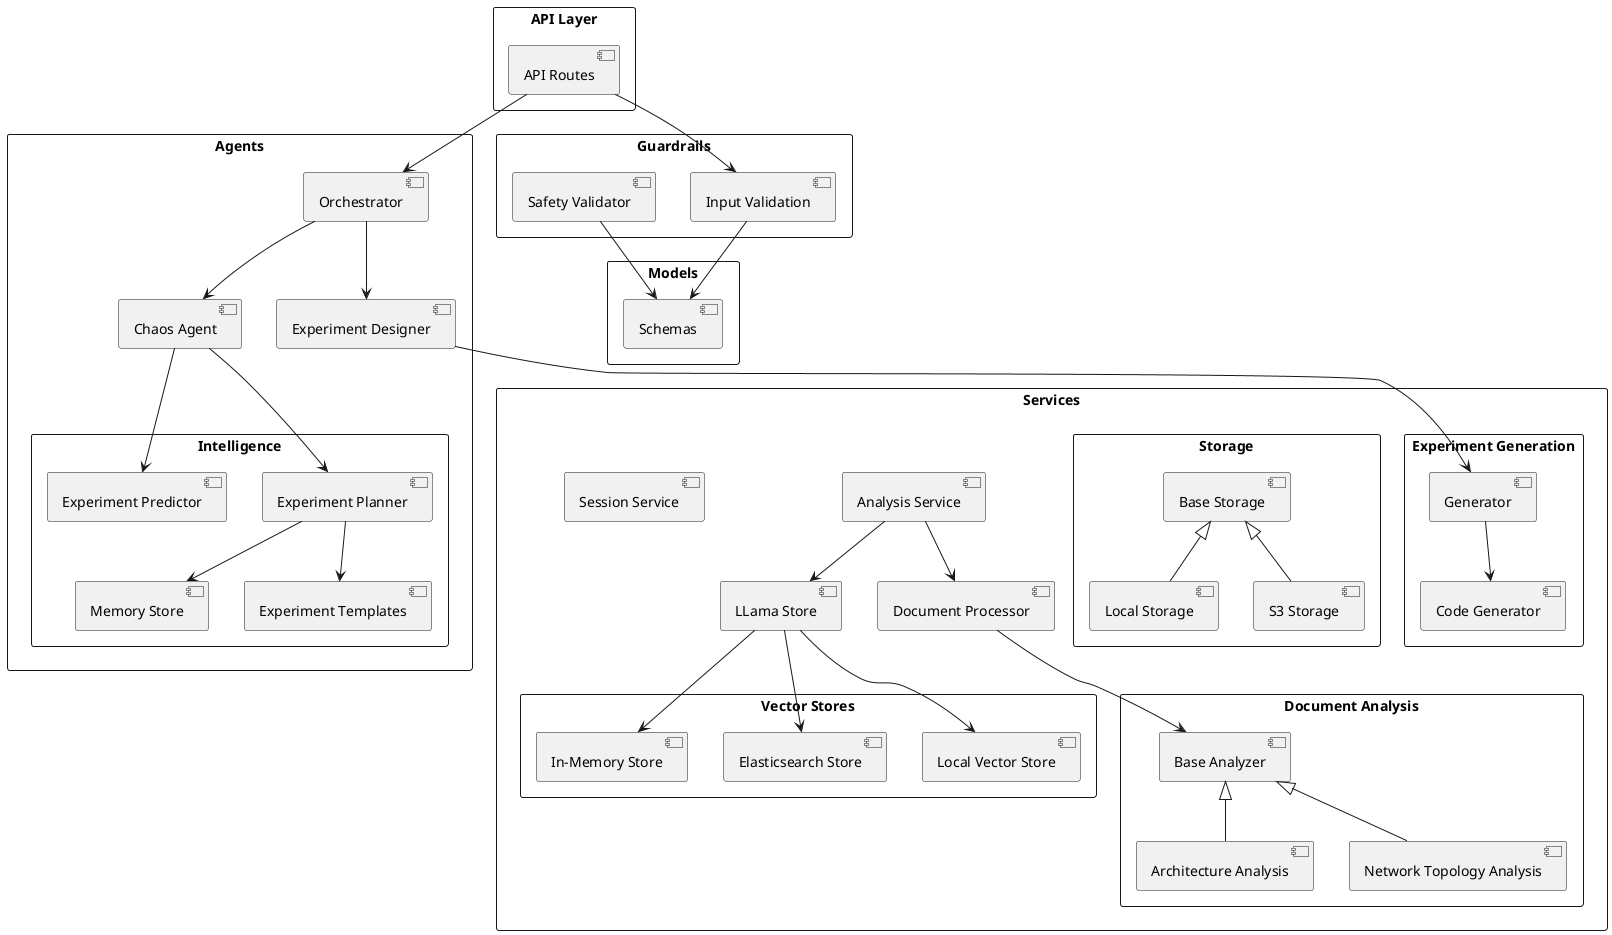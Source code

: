 @startuml Chaos Engineering Thinker Architecture

skinparam componentStyle uml2
skinparam packageStyle rectangle

package "API Layer" {
    [API Routes] as routes
}

package "Agents" {
    [Chaos Agent] as chaos_agent
    [Experiment Designer] as exp_designer
    [Orchestrator] as orchestrator
    
    package "Intelligence" {
        [Experiment Planner] as planner
        [Experiment Predictor] as predictor
        [Memory Store] as memory
        [Experiment Templates] as templates
    }
}

package "Services" {
    package "Document Analysis" {
        [Architecture Analysis] as arch_analysis
        [Network Topology Analysis] as network_analysis
        [Base Analyzer] as base_analyzer
    }
    
    package "Experiment Generation" {
        [Code Generator] as code_gen
        [Generator] as generator
    }
    
    package "Storage" {
        [Local Storage] as local_storage
        [S3 Storage] as s3_storage
        [Base Storage] as base_storage
    }
    
    package "Vector Stores" {
        [Local Vector Store] as local_vector
        [Elasticsearch Store] as elastic_store
        [In-Memory Store] as memory_store
    }
    
    [LLama Store] as llama_store
    [Document Processor] as doc_processor
    [Analysis Service] as analysis
    [Session Service] as session
}

package "Guardrails" {
    [Input Validation] as input_validation
    [Safety Validator] as safety_validator
}

package "Models" {
    [Schemas] as schemas
}

' Relationships
routes --> orchestrator
routes --> input_validation

orchestrator --> chaos_agent
orchestrator --> exp_designer

chaos_agent --> planner
chaos_agent --> predictor
planner --> templates
planner --> memory

exp_designer --> generator
generator --> code_gen

doc_processor --> base_analyzer
base_analyzer <|-- arch_analysis
base_analyzer <|-- network_analysis

llama_store --> local_vector
llama_store --> elastic_store
llama_store --> memory_store

base_storage <|-- local_storage
base_storage <|-- s3_storage

analysis --> doc_processor
analysis --> llama_store

' Validation flows
input_validation --> schemas
safety_validator --> schemas

@enduml
